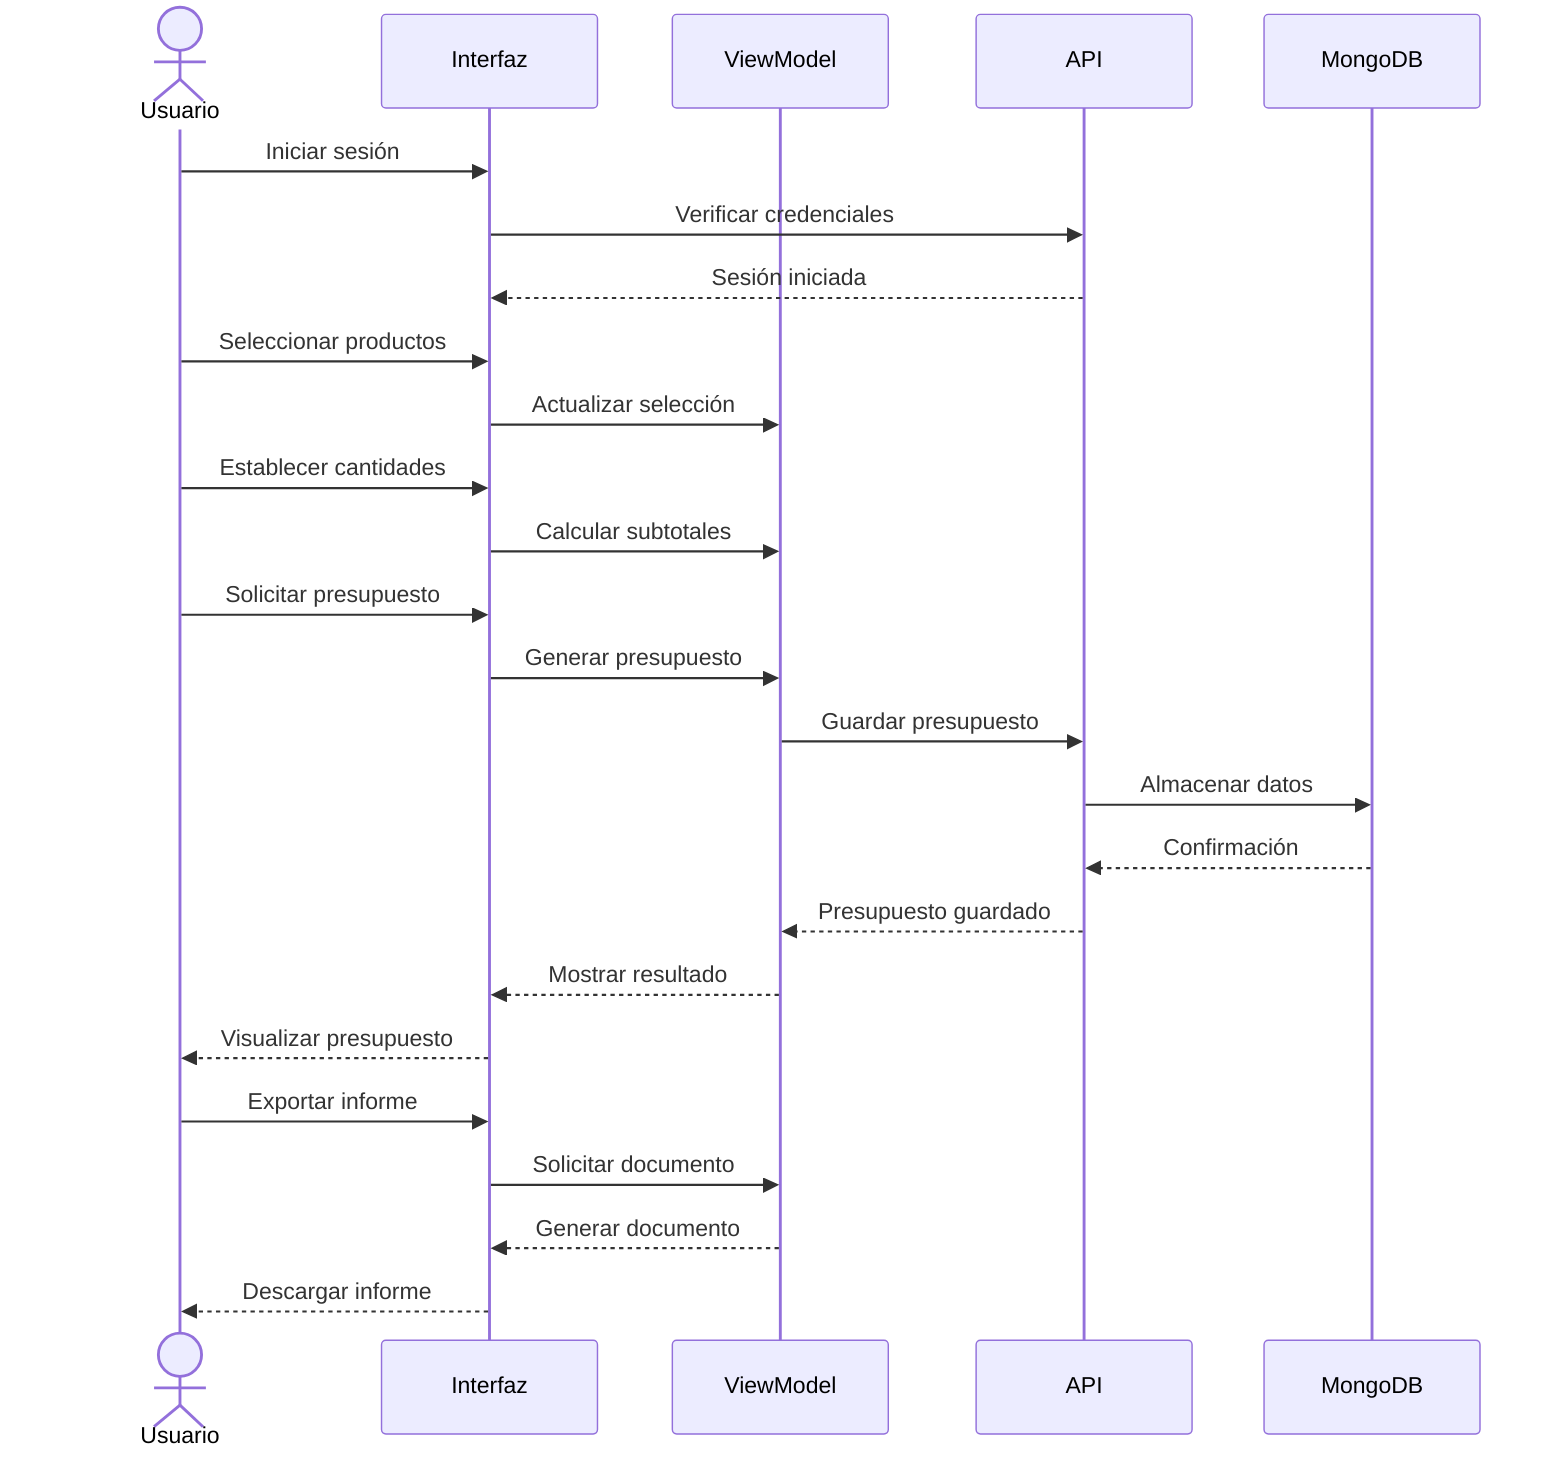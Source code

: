 sequenceDiagram
    actor U as Usuario
    participant I as Interfaz
    participant VM as ViewModel
    participant API as API
    participant DB as MongoDB
    
    U->>I: Iniciar sesión
    I->>API: Verificar credenciales
    API-->>I: Sesión iniciada
    
    U->>I: Seleccionar productos
    I->>VM: Actualizar selección
    
    U->>I: Establecer cantidades
    I->>VM: Calcular subtotales
    
    U->>I: Solicitar presupuesto
    I->>VM: Generar presupuesto
    VM->>API: Guardar presupuesto
    API->>DB: Almacenar datos
    DB-->>API: Confirmación
    API-->>VM: Presupuesto guardado
    VM-->>I: Mostrar resultado
    I-->>U: Visualizar presupuesto
    
    U->>I: Exportar informe
    I->>VM: Solicitar documento
    VM-->>I: Generar documento
    I-->>U: Descargar informe